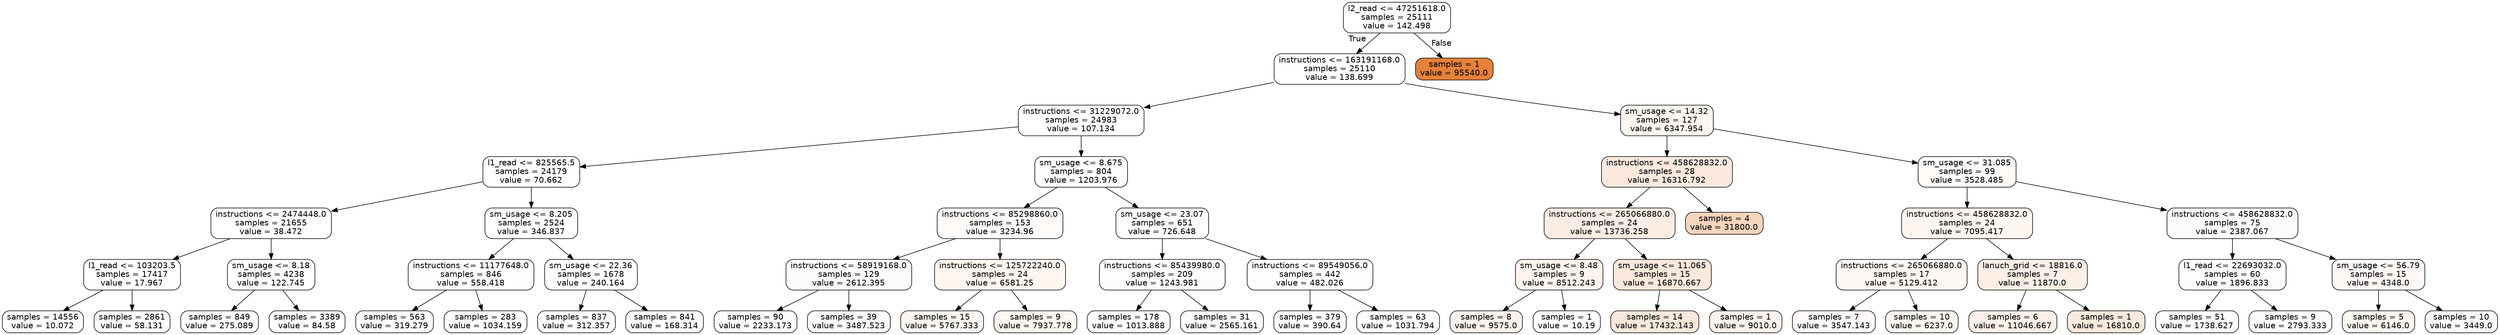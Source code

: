 digraph Tree {
node [shape=box, style="filled, rounded", color="black", fontname="helvetica"] ;
edge [fontname="helvetica"] ;
0 [label="l2_read <= 47251618.0\nsamples = 25111\nvalue = 142.498", fillcolor="#ffffff"] ;
1 [label="instructions <= 163191168.0\nsamples = 25110\nvalue = 138.699", fillcolor="#ffffff"] ;
0 -> 1 [labeldistance=2.5, labelangle=45, headlabel="True"] ;
2 [label="instructions <= 31229072.0\nsamples = 24983\nvalue = 107.134", fillcolor="#ffffff"] ;
1 -> 2 ;
3 [label="l1_read <= 825565.5\nsamples = 24179\nvalue = 70.662", fillcolor="#ffffff"] ;
2 -> 3 ;
4 [label="instructions <= 2474448.0\nsamples = 21655\nvalue = 38.472", fillcolor="#ffffff"] ;
3 -> 4 ;
5 [label="l1_read <= 103203.5\nsamples = 17417\nvalue = 17.967", fillcolor="#ffffff"] ;
4 -> 5 ;
6 [label="samples = 14556\nvalue = 10.072", fillcolor="#ffffff"] ;
5 -> 6 ;
7 [label="samples = 2861\nvalue = 58.131", fillcolor="#ffffff"] ;
5 -> 7 ;
8 [label="sm_usage <= 8.18\nsamples = 4238\nvalue = 122.745", fillcolor="#ffffff"] ;
4 -> 8 ;
9 [label="samples = 849\nvalue = 275.089", fillcolor="#fffffe"] ;
8 -> 9 ;
10 [label="samples = 3389\nvalue = 84.58", fillcolor="#ffffff"] ;
8 -> 10 ;
11 [label="sm_usage <= 8.205\nsamples = 2524\nvalue = 346.837", fillcolor="#fffffe"] ;
3 -> 11 ;
12 [label="instructions <= 11177648.0\nsamples = 846\nvalue = 558.418", fillcolor="#fffefe"] ;
11 -> 12 ;
13 [label="samples = 563\nvalue = 319.279", fillcolor="#fffffe"] ;
12 -> 13 ;
14 [label="samples = 283\nvalue = 1034.159", fillcolor="#fffefd"] ;
12 -> 14 ;
15 [label="sm_usage <= 22.36\nsamples = 1678\nvalue = 240.164", fillcolor="#ffffff"] ;
11 -> 15 ;
16 [label="samples = 837\nvalue = 312.357", fillcolor="#fffffe"] ;
15 -> 16 ;
17 [label="samples = 841\nvalue = 168.314", fillcolor="#ffffff"] ;
15 -> 17 ;
18 [label="sm_usage <= 8.675\nsamples = 804\nvalue = 1203.976", fillcolor="#fffdfd"] ;
2 -> 18 ;
19 [label="instructions <= 85298860.0\nsamples = 153\nvalue = 3234.96", fillcolor="#fefbf8"] ;
18 -> 19 ;
20 [label="instructions <= 58919168.0\nsamples = 129\nvalue = 2612.395", fillcolor="#fefcfa"] ;
19 -> 20 ;
21 [label="samples = 90\nvalue = 2233.173", fillcolor="#fefcfa"] ;
20 -> 21 ;
22 [label="samples = 39\nvalue = 3487.523", fillcolor="#fefaf8"] ;
20 -> 22 ;
23 [label="instructions <= 125722240.0\nsamples = 24\nvalue = 6581.25", fillcolor="#fdf6f1"] ;
19 -> 23 ;
24 [label="samples = 15\nvalue = 5767.333", fillcolor="#fdf7f3"] ;
23 -> 24 ;
25 [label="samples = 9\nvalue = 7937.778", fillcolor="#fdf5ef"] ;
23 -> 25 ;
26 [label="sm_usage <= 23.07\nsamples = 651\nvalue = 726.648", fillcolor="#fffefe"] ;
18 -> 26 ;
27 [label="instructions <= 85439980.0\nsamples = 209\nvalue = 1243.981", fillcolor="#fffdfc"] ;
26 -> 27 ;
28 [label="samples = 178\nvalue = 1013.888", fillcolor="#fffefd"] ;
27 -> 28 ;
29 [label="samples = 31\nvalue = 2565.161", fillcolor="#fefcfa"] ;
27 -> 29 ;
30 [label="instructions <= 89549056.0\nsamples = 442\nvalue = 482.026", fillcolor="#fffefe"] ;
26 -> 30 ;
31 [label="samples = 379\nvalue = 390.64", fillcolor="#fffefe"] ;
30 -> 31 ;
32 [label="samples = 63\nvalue = 1031.794", fillcolor="#fffefd"] ;
30 -> 32 ;
33 [label="sm_usage <= 14.32\nsamples = 127\nvalue = 6347.954", fillcolor="#fdf7f2"] ;
1 -> 33 ;
34 [label="instructions <= 458628832.0\nsamples = 28\nvalue = 16316.792", fillcolor="#fbe9dd"] ;
33 -> 34 ;
35 [label="instructions <= 265066880.0\nsamples = 24\nvalue = 13736.258", fillcolor="#fbede3"] ;
34 -> 35 ;
36 [label="sm_usage <= 8.48\nsamples = 9\nvalue = 8512.243", fillcolor="#fdf4ed"] ;
35 -> 36 ;
37 [label="samples = 8\nvalue = 9575.0", fillcolor="#fcf2eb"] ;
36 -> 37 ;
38 [label="samples = 1\nvalue = 10.19", fillcolor="#ffffff"] ;
36 -> 38 ;
39 [label="sm_usage <= 11.065\nsamples = 15\nvalue = 16870.667", fillcolor="#fae9dc"] ;
35 -> 39 ;
40 [label="samples = 14\nvalue = 17432.143", fillcolor="#fae8db"] ;
39 -> 40 ;
41 [label="samples = 1\nvalue = 9010.0", fillcolor="#fdf3ec"] ;
39 -> 41 ;
42 [label="samples = 4\nvalue = 31800.0", fillcolor="#f6d5bd"] ;
34 -> 42 ;
43 [label="sm_usage <= 31.085\nsamples = 99\nvalue = 3528.485", fillcolor="#fefaf8"] ;
33 -> 43 ;
44 [label="instructions <= 458628832.0\nsamples = 24\nvalue = 7095.417", fillcolor="#fdf6f0"] ;
43 -> 44 ;
45 [label="instructions <= 265066880.0\nsamples = 17\nvalue = 5129.412", fillcolor="#fef8f4"] ;
44 -> 45 ;
46 [label="samples = 7\nvalue = 3547.143", fillcolor="#fefaf8"] ;
45 -> 46 ;
47 [label="samples = 10\nvalue = 6237.0", fillcolor="#fdf7f2"] ;
45 -> 47 ;
48 [label="lanuch_grid <= 18816.0\nsamples = 7\nvalue = 11870.0", fillcolor="#fcefe6"] ;
44 -> 48 ;
49 [label="samples = 6\nvalue = 11046.667", fillcolor="#fcf0e8"] ;
48 -> 49 ;
50 [label="samples = 1\nvalue = 16810.0", fillcolor="#fae9dc"] ;
48 -> 50 ;
51 [label="instructions <= 458628832.0\nsamples = 75\nvalue = 2387.067", fillcolor="#fefcfa"] ;
43 -> 51 ;
52 [label="l1_read <= 22693032.0\nsamples = 60\nvalue = 1896.833", fillcolor="#fefdfb"] ;
51 -> 52 ;
53 [label="samples = 51\nvalue = 1738.627", fillcolor="#fffdfb"] ;
52 -> 53 ;
54 [label="samples = 9\nvalue = 2793.333", fillcolor="#fefbf9"] ;
52 -> 54 ;
55 [label="sm_usage <= 56.79\nsamples = 15\nvalue = 4348.0", fillcolor="#fef9f6"] ;
51 -> 55 ;
56 [label="samples = 5\nvalue = 6146.0", fillcolor="#fdf7f2"] ;
55 -> 56 ;
57 [label="samples = 10\nvalue = 3449.0", fillcolor="#fefaf8"] ;
55 -> 57 ;
58 [label="samples = 1\nvalue = 95540.0", fillcolor="#e58139"] ;
0 -> 58 [labeldistance=2.5, labelangle=-45, headlabel="False"] ;
}